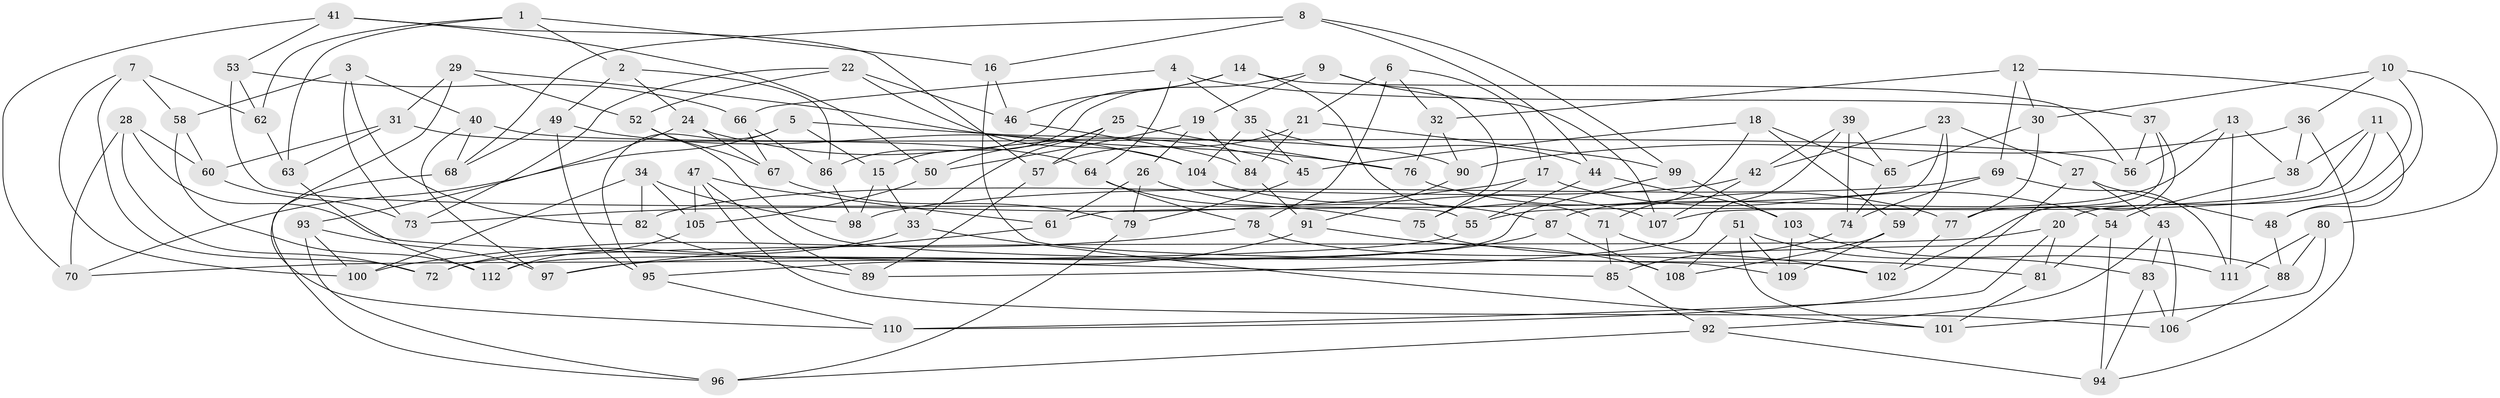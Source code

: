 // Generated by graph-tools (version 1.1) at 2025/57/03/09/25 04:57:03]
// undirected, 112 vertices, 224 edges
graph export_dot {
graph [start="1"]
  node [color=gray90,style=filled];
  1;
  2;
  3;
  4;
  5;
  6;
  7;
  8;
  9;
  10;
  11;
  12;
  13;
  14;
  15;
  16;
  17;
  18;
  19;
  20;
  21;
  22;
  23;
  24;
  25;
  26;
  27;
  28;
  29;
  30;
  31;
  32;
  33;
  34;
  35;
  36;
  37;
  38;
  39;
  40;
  41;
  42;
  43;
  44;
  45;
  46;
  47;
  48;
  49;
  50;
  51;
  52;
  53;
  54;
  55;
  56;
  57;
  58;
  59;
  60;
  61;
  62;
  63;
  64;
  65;
  66;
  67;
  68;
  69;
  70;
  71;
  72;
  73;
  74;
  75;
  76;
  77;
  78;
  79;
  80;
  81;
  82;
  83;
  84;
  85;
  86;
  87;
  88;
  89;
  90;
  91;
  92;
  93;
  94;
  95;
  96;
  97;
  98;
  99;
  100;
  101;
  102;
  103;
  104;
  105;
  106;
  107;
  108;
  109;
  110;
  111;
  112;
  1 -- 2;
  1 -- 62;
  1 -- 16;
  1 -- 63;
  2 -- 86;
  2 -- 49;
  2 -- 24;
  3 -- 40;
  3 -- 73;
  3 -- 82;
  3 -- 58;
  4 -- 37;
  4 -- 35;
  4 -- 64;
  4 -- 66;
  5 -- 95;
  5 -- 70;
  5 -- 90;
  5 -- 15;
  6 -- 32;
  6 -- 78;
  6 -- 17;
  6 -- 21;
  7 -- 100;
  7 -- 62;
  7 -- 72;
  7 -- 58;
  8 -- 44;
  8 -- 99;
  8 -- 68;
  8 -- 16;
  9 -- 107;
  9 -- 75;
  9 -- 19;
  9 -- 15;
  10 -- 36;
  10 -- 80;
  10 -- 48;
  10 -- 30;
  11 -- 38;
  11 -- 55;
  11 -- 48;
  11 -- 107;
  12 -- 30;
  12 -- 32;
  12 -- 20;
  12 -- 69;
  13 -- 111;
  13 -- 38;
  13 -- 56;
  13 -- 87;
  14 -- 46;
  14 -- 86;
  14 -- 71;
  14 -- 56;
  15 -- 98;
  15 -- 33;
  16 -- 102;
  16 -- 46;
  17 -- 73;
  17 -- 54;
  17 -- 75;
  18 -- 65;
  18 -- 59;
  18 -- 71;
  18 -- 45;
  19 -- 84;
  19 -- 50;
  19 -- 26;
  20 -- 81;
  20 -- 110;
  20 -- 72;
  21 -- 84;
  21 -- 57;
  21 -- 99;
  22 -- 73;
  22 -- 46;
  22 -- 52;
  22 -- 104;
  23 -- 27;
  23 -- 59;
  23 -- 42;
  23 -- 61;
  24 -- 93;
  24 -- 45;
  24 -- 67;
  25 -- 33;
  25 -- 57;
  25 -- 50;
  25 -- 76;
  26 -- 61;
  26 -- 79;
  26 -- 87;
  27 -- 110;
  27 -- 48;
  27 -- 43;
  28 -- 85;
  28 -- 72;
  28 -- 70;
  28 -- 60;
  29 -- 76;
  29 -- 110;
  29 -- 31;
  29 -- 52;
  30 -- 77;
  30 -- 65;
  31 -- 60;
  31 -- 63;
  31 -- 64;
  32 -- 76;
  32 -- 90;
  33 -- 72;
  33 -- 101;
  34 -- 82;
  34 -- 100;
  34 -- 105;
  34 -- 98;
  35 -- 104;
  35 -- 45;
  35 -- 44;
  36 -- 94;
  36 -- 38;
  36 -- 90;
  37 -- 77;
  37 -- 56;
  37 -- 102;
  38 -- 54;
  39 -- 74;
  39 -- 89;
  39 -- 42;
  39 -- 65;
  40 -- 68;
  40 -- 97;
  40 -- 56;
  41 -- 57;
  41 -- 70;
  41 -- 53;
  41 -- 50;
  42 -- 82;
  42 -- 107;
  43 -- 106;
  43 -- 92;
  43 -- 83;
  44 -- 103;
  44 -- 55;
  45 -- 79;
  46 -- 84;
  47 -- 105;
  47 -- 106;
  47 -- 89;
  47 -- 61;
  48 -- 88;
  49 -- 104;
  49 -- 95;
  49 -- 68;
  50 -- 105;
  51 -- 108;
  51 -- 109;
  51 -- 101;
  51 -- 83;
  52 -- 67;
  52 -- 109;
  53 -- 62;
  53 -- 66;
  53 -- 55;
  54 -- 81;
  54 -- 94;
  55 -- 70;
  57 -- 89;
  58 -- 60;
  58 -- 112;
  59 -- 109;
  59 -- 108;
  60 -- 73;
  61 -- 97;
  62 -- 63;
  63 -- 112;
  64 -- 78;
  64 -- 75;
  65 -- 74;
  66 -- 67;
  66 -- 86;
  67 -- 79;
  68 -- 96;
  69 -- 74;
  69 -- 98;
  69 -- 111;
  71 -- 85;
  71 -- 102;
  74 -- 85;
  75 -- 81;
  76 -- 77;
  77 -- 102;
  78 -- 100;
  78 -- 88;
  79 -- 96;
  80 -- 111;
  80 -- 88;
  80 -- 101;
  81 -- 101;
  82 -- 89;
  83 -- 94;
  83 -- 106;
  84 -- 91;
  85 -- 92;
  86 -- 98;
  87 -- 108;
  87 -- 97;
  88 -- 106;
  90 -- 91;
  91 -- 108;
  91 -- 95;
  92 -- 94;
  92 -- 96;
  93 -- 100;
  93 -- 97;
  93 -- 96;
  95 -- 110;
  99 -- 112;
  99 -- 103;
  103 -- 109;
  103 -- 111;
  104 -- 107;
  105 -- 112;
}
